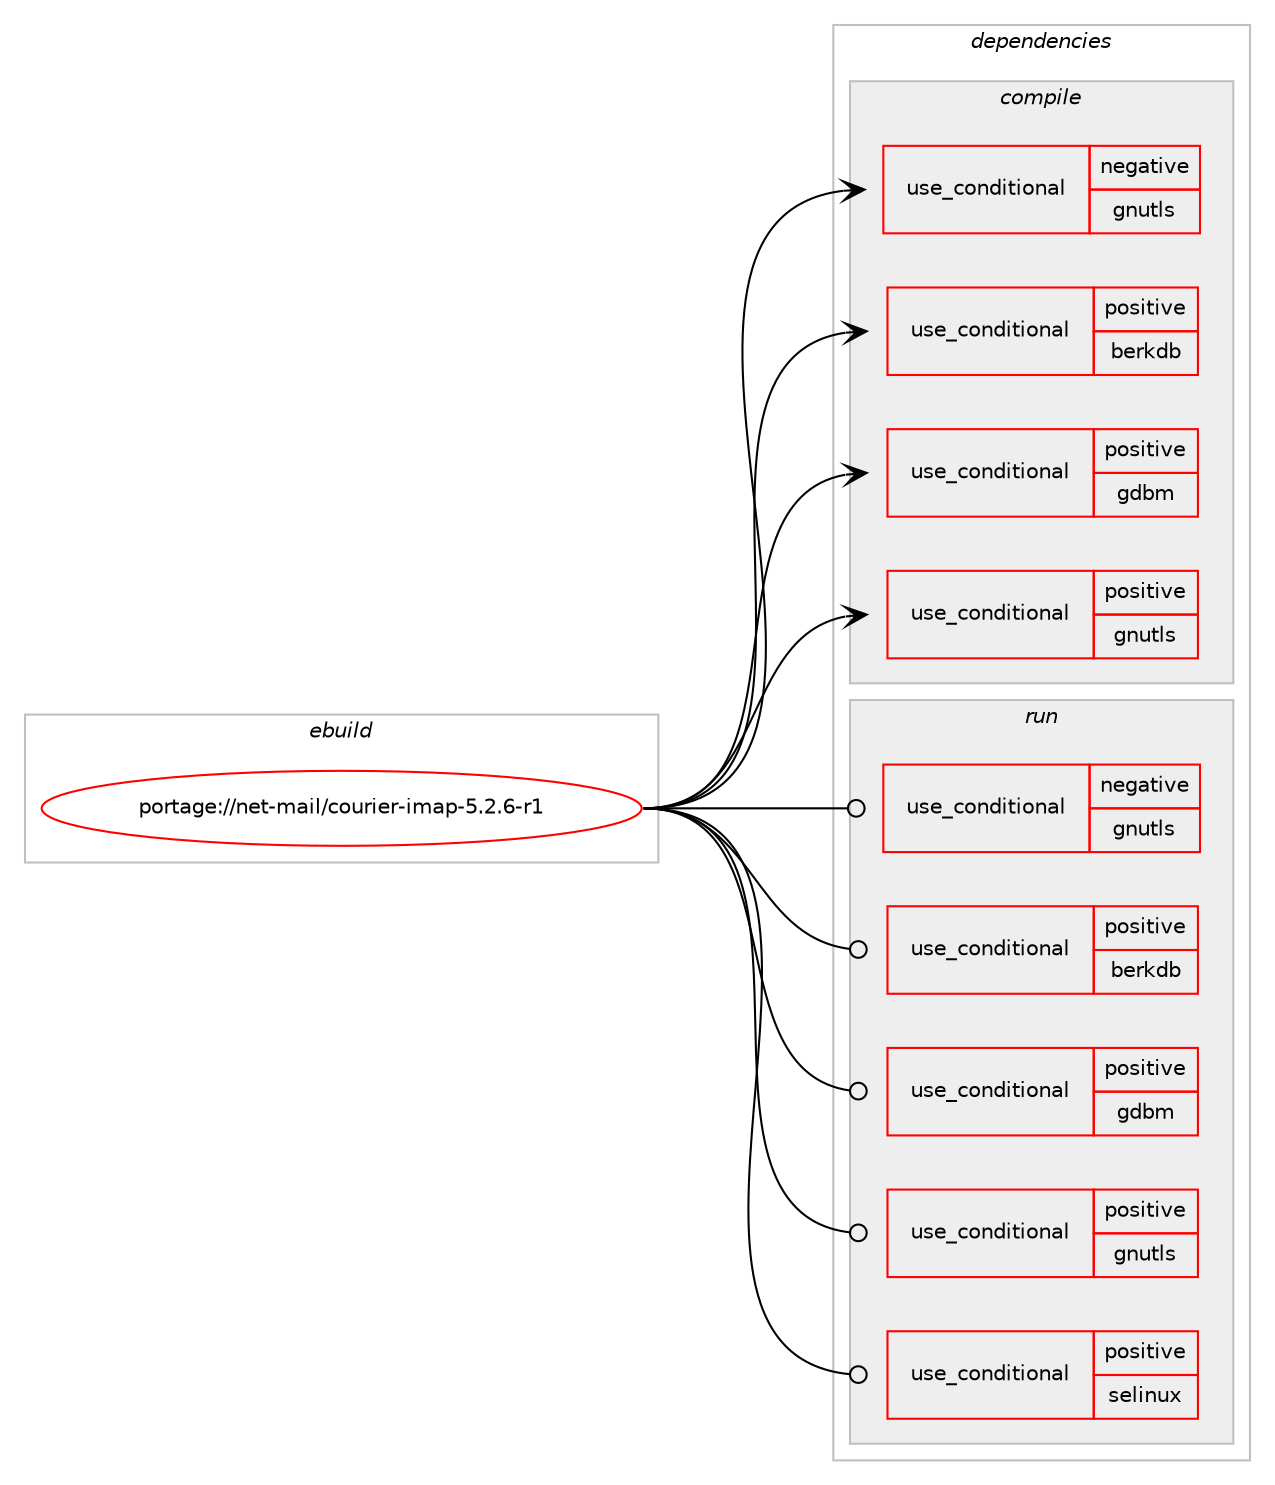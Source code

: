 digraph prolog {

# *************
# Graph options
# *************

newrank=true;
concentrate=true;
compound=true;
graph [rankdir=LR,fontname=Helvetica,fontsize=10,ranksep=1.5];#, ranksep=2.5, nodesep=0.2];
edge  [arrowhead=vee];
node  [fontname=Helvetica,fontsize=10];

# **********
# The ebuild
# **********

subgraph cluster_leftcol {
color=gray;
rank=same;
label=<<i>ebuild</i>>;
id [label="portage://net-mail/courier-imap-5.2.6-r1", color=red, width=4, href="../net-mail/courier-imap-5.2.6-r1.svg"];
}

# ****************
# The dependencies
# ****************

subgraph cluster_midcol {
color=gray;
label=<<i>dependencies</i>>;
subgraph cluster_compile {
fillcolor="#eeeeee";
style=filled;
label=<<i>compile</i>>;
subgraph cond3105 {
dependency4847 [label=<<TABLE BORDER="0" CELLBORDER="1" CELLSPACING="0" CELLPADDING="4"><TR><TD ROWSPAN="3" CELLPADDING="10">use_conditional</TD></TR><TR><TD>negative</TD></TR><TR><TD>gnutls</TD></TR></TABLE>>, shape=none, color=red];
# *** BEGIN UNKNOWN DEPENDENCY TYPE (TODO) ***
# dependency4847 -> package_dependency(portage://net-mail/courier-imap-5.2.6-r1,install,no,dev-libs,openssl,none,[,,],[slot(0),equal],[])
# *** END UNKNOWN DEPENDENCY TYPE (TODO) ***

}
id:e -> dependency4847:w [weight=20,style="solid",arrowhead="vee"];
subgraph cond3106 {
dependency4848 [label=<<TABLE BORDER="0" CELLBORDER="1" CELLSPACING="0" CELLPADDING="4"><TR><TD ROWSPAN="3" CELLPADDING="10">use_conditional</TD></TR><TR><TD>positive</TD></TR><TR><TD>berkdb</TD></TR></TABLE>>, shape=none, color=red];
# *** BEGIN UNKNOWN DEPENDENCY TYPE (TODO) ***
# dependency4848 -> package_dependency(portage://net-mail/courier-imap-5.2.6-r1,install,no,sys-libs,db,none,[,,],any_same_slot,[])
# *** END UNKNOWN DEPENDENCY TYPE (TODO) ***

}
id:e -> dependency4848:w [weight=20,style="solid",arrowhead="vee"];
subgraph cond3107 {
dependency4849 [label=<<TABLE BORDER="0" CELLBORDER="1" CELLSPACING="0" CELLPADDING="4"><TR><TD ROWSPAN="3" CELLPADDING="10">use_conditional</TD></TR><TR><TD>positive</TD></TR><TR><TD>gdbm</TD></TR></TABLE>>, shape=none, color=red];
# *** BEGIN UNKNOWN DEPENDENCY TYPE (TODO) ***
# dependency4849 -> package_dependency(portage://net-mail/courier-imap-5.2.6-r1,install,no,sys-libs,gdbm,none,[,,],any_same_slot,[])
# *** END UNKNOWN DEPENDENCY TYPE (TODO) ***

}
id:e -> dependency4849:w [weight=20,style="solid",arrowhead="vee"];
subgraph cond3108 {
dependency4850 [label=<<TABLE BORDER="0" CELLBORDER="1" CELLSPACING="0" CELLPADDING="4"><TR><TD ROWSPAN="3" CELLPADDING="10">use_conditional</TD></TR><TR><TD>positive</TD></TR><TR><TD>gnutls</TD></TR></TABLE>>, shape=none, color=red];
# *** BEGIN UNKNOWN DEPENDENCY TYPE (TODO) ***
# dependency4850 -> package_dependency(portage://net-mail/courier-imap-5.2.6-r1,install,no,net-libs,gnutls,none,[,,],any_same_slot,[use(enable(tools),none)])
# *** END UNKNOWN DEPENDENCY TYPE (TODO) ***

}
id:e -> dependency4850:w [weight=20,style="solid",arrowhead="vee"];
# *** BEGIN UNKNOWN DEPENDENCY TYPE (TODO) ***
# id -> package_dependency(portage://net-mail/courier-imap-5.2.6-r1,install,no,dev-lang,perl,none,[,,],[],[])
# *** END UNKNOWN DEPENDENCY TYPE (TODO) ***

# *** BEGIN UNKNOWN DEPENDENCY TYPE (TODO) ***
# id -> package_dependency(portage://net-mail/courier-imap-5.2.6-r1,install,no,net-dns,libidn,none,[,,],any_same_slot,[])
# *** END UNKNOWN DEPENDENCY TYPE (TODO) ***

# *** BEGIN UNKNOWN DEPENDENCY TYPE (TODO) ***
# id -> package_dependency(portage://net-mail/courier-imap-5.2.6-r1,install,no,net-libs,courier-authlib,none,[,,],[],[])
# *** END UNKNOWN DEPENDENCY TYPE (TODO) ***

# *** BEGIN UNKNOWN DEPENDENCY TYPE (TODO) ***
# id -> package_dependency(portage://net-mail/courier-imap-5.2.6-r1,install,no,net-libs,courier-unicode,none,[,,],[],[])
# *** END UNKNOWN DEPENDENCY TYPE (TODO) ***

# *** BEGIN UNKNOWN DEPENDENCY TYPE (TODO) ***
# id -> package_dependency(portage://net-mail/courier-imap-5.2.6-r1,install,no,net-mail,courier-common,none,[,,],[],[])
# *** END UNKNOWN DEPENDENCY TYPE (TODO) ***

# *** BEGIN UNKNOWN DEPENDENCY TYPE (TODO) ***
# id -> package_dependency(portage://net-mail/courier-imap-5.2.6-r1,install,no,net-mail,mailbase,none,[,,],[],[])
# *** END UNKNOWN DEPENDENCY TYPE (TODO) ***

# *** BEGIN UNKNOWN DEPENDENCY TYPE (TODO) ***
# id -> package_dependency(portage://net-mail/courier-imap-5.2.6-r1,install,no,sys-process,procps,none,[,,],[],[])
# *** END UNKNOWN DEPENDENCY TYPE (TODO) ***

# *** BEGIN UNKNOWN DEPENDENCY TYPE (TODO) ***
# id -> package_dependency(portage://net-mail/courier-imap-5.2.6-r1,install,weak,mail-mta,courier,none,[,,],[],[])
# *** END UNKNOWN DEPENDENCY TYPE (TODO) ***

}
subgraph cluster_compileandrun {
fillcolor="#eeeeee";
style=filled;
label=<<i>compile and run</i>>;
}
subgraph cluster_run {
fillcolor="#eeeeee";
style=filled;
label=<<i>run</i>>;
subgraph cond3109 {
dependency4851 [label=<<TABLE BORDER="0" CELLBORDER="1" CELLSPACING="0" CELLPADDING="4"><TR><TD ROWSPAN="3" CELLPADDING="10">use_conditional</TD></TR><TR><TD>negative</TD></TR><TR><TD>gnutls</TD></TR></TABLE>>, shape=none, color=red];
# *** BEGIN UNKNOWN DEPENDENCY TYPE (TODO) ***
# dependency4851 -> package_dependency(portage://net-mail/courier-imap-5.2.6-r1,run,no,dev-libs,openssl,none,[,,],[slot(0),equal],[])
# *** END UNKNOWN DEPENDENCY TYPE (TODO) ***

}
id:e -> dependency4851:w [weight=20,style="solid",arrowhead="odot"];
subgraph cond3110 {
dependency4852 [label=<<TABLE BORDER="0" CELLBORDER="1" CELLSPACING="0" CELLPADDING="4"><TR><TD ROWSPAN="3" CELLPADDING="10">use_conditional</TD></TR><TR><TD>positive</TD></TR><TR><TD>berkdb</TD></TR></TABLE>>, shape=none, color=red];
# *** BEGIN UNKNOWN DEPENDENCY TYPE (TODO) ***
# dependency4852 -> package_dependency(portage://net-mail/courier-imap-5.2.6-r1,run,no,sys-libs,db,none,[,,],any_same_slot,[])
# *** END UNKNOWN DEPENDENCY TYPE (TODO) ***

}
id:e -> dependency4852:w [weight=20,style="solid",arrowhead="odot"];
subgraph cond3111 {
dependency4853 [label=<<TABLE BORDER="0" CELLBORDER="1" CELLSPACING="0" CELLPADDING="4"><TR><TD ROWSPAN="3" CELLPADDING="10">use_conditional</TD></TR><TR><TD>positive</TD></TR><TR><TD>gdbm</TD></TR></TABLE>>, shape=none, color=red];
# *** BEGIN UNKNOWN DEPENDENCY TYPE (TODO) ***
# dependency4853 -> package_dependency(portage://net-mail/courier-imap-5.2.6-r1,run,no,sys-libs,gdbm,none,[,,],any_same_slot,[])
# *** END UNKNOWN DEPENDENCY TYPE (TODO) ***

}
id:e -> dependency4853:w [weight=20,style="solid",arrowhead="odot"];
subgraph cond3112 {
dependency4854 [label=<<TABLE BORDER="0" CELLBORDER="1" CELLSPACING="0" CELLPADDING="4"><TR><TD ROWSPAN="3" CELLPADDING="10">use_conditional</TD></TR><TR><TD>positive</TD></TR><TR><TD>gnutls</TD></TR></TABLE>>, shape=none, color=red];
# *** BEGIN UNKNOWN DEPENDENCY TYPE (TODO) ***
# dependency4854 -> package_dependency(portage://net-mail/courier-imap-5.2.6-r1,run,no,net-libs,gnutls,none,[,,],any_same_slot,[use(enable(tools),none)])
# *** END UNKNOWN DEPENDENCY TYPE (TODO) ***

}
id:e -> dependency4854:w [weight=20,style="solid",arrowhead="odot"];
subgraph cond3113 {
dependency4855 [label=<<TABLE BORDER="0" CELLBORDER="1" CELLSPACING="0" CELLPADDING="4"><TR><TD ROWSPAN="3" CELLPADDING="10">use_conditional</TD></TR><TR><TD>positive</TD></TR><TR><TD>selinux</TD></TR></TABLE>>, shape=none, color=red];
# *** BEGIN UNKNOWN DEPENDENCY TYPE (TODO) ***
# dependency4855 -> package_dependency(portage://net-mail/courier-imap-5.2.6-r1,run,no,sec-policy,selinux-courier,none,[,,],[],[])
# *** END UNKNOWN DEPENDENCY TYPE (TODO) ***

}
id:e -> dependency4855:w [weight=20,style="solid",arrowhead="odot"];
# *** BEGIN UNKNOWN DEPENDENCY TYPE (TODO) ***
# id -> package_dependency(portage://net-mail/courier-imap-5.2.6-r1,run,no,net-dns,libidn,none,[,,],any_same_slot,[])
# *** END UNKNOWN DEPENDENCY TYPE (TODO) ***

# *** BEGIN UNKNOWN DEPENDENCY TYPE (TODO) ***
# id -> package_dependency(portage://net-mail/courier-imap-5.2.6-r1,run,no,net-libs,courier-authlib,none,[,,],[],[])
# *** END UNKNOWN DEPENDENCY TYPE (TODO) ***

# *** BEGIN UNKNOWN DEPENDENCY TYPE (TODO) ***
# id -> package_dependency(portage://net-mail/courier-imap-5.2.6-r1,run,no,net-libs,courier-unicode,none,[,,],[],[])
# *** END UNKNOWN DEPENDENCY TYPE (TODO) ***

# *** BEGIN UNKNOWN DEPENDENCY TYPE (TODO) ***
# id -> package_dependency(portage://net-mail/courier-imap-5.2.6-r1,run,no,net-mail,mailbase,none,[,,],[],[])
# *** END UNKNOWN DEPENDENCY TYPE (TODO) ***

# *** BEGIN UNKNOWN DEPENDENCY TYPE (TODO) ***
# id -> package_dependency(portage://net-mail/courier-imap-5.2.6-r1,run,weak,mail-mta,courier,none,[,,],[],[])
# *** END UNKNOWN DEPENDENCY TYPE (TODO) ***

# *** BEGIN UNKNOWN DEPENDENCY TYPE (TODO) ***
# id -> package_dependency(portage://net-mail/courier-imap-5.2.6-r1,run,weak,net-mail,courier-makedat,none,[,,],[],[])
# *** END UNKNOWN DEPENDENCY TYPE (TODO) ***

# *** BEGIN UNKNOWN DEPENDENCY TYPE (TODO) ***
# id -> package_dependency(portage://net-mail/courier-imap-5.2.6-r1,run,weak,net-mail,cyrus-imapd,none,[,,],[],[])
# *** END UNKNOWN DEPENDENCY TYPE (TODO) ***

}
}

# **************
# The candidates
# **************

subgraph cluster_choices {
rank=same;
color=gray;
label=<<i>candidates</i>>;

}

}
